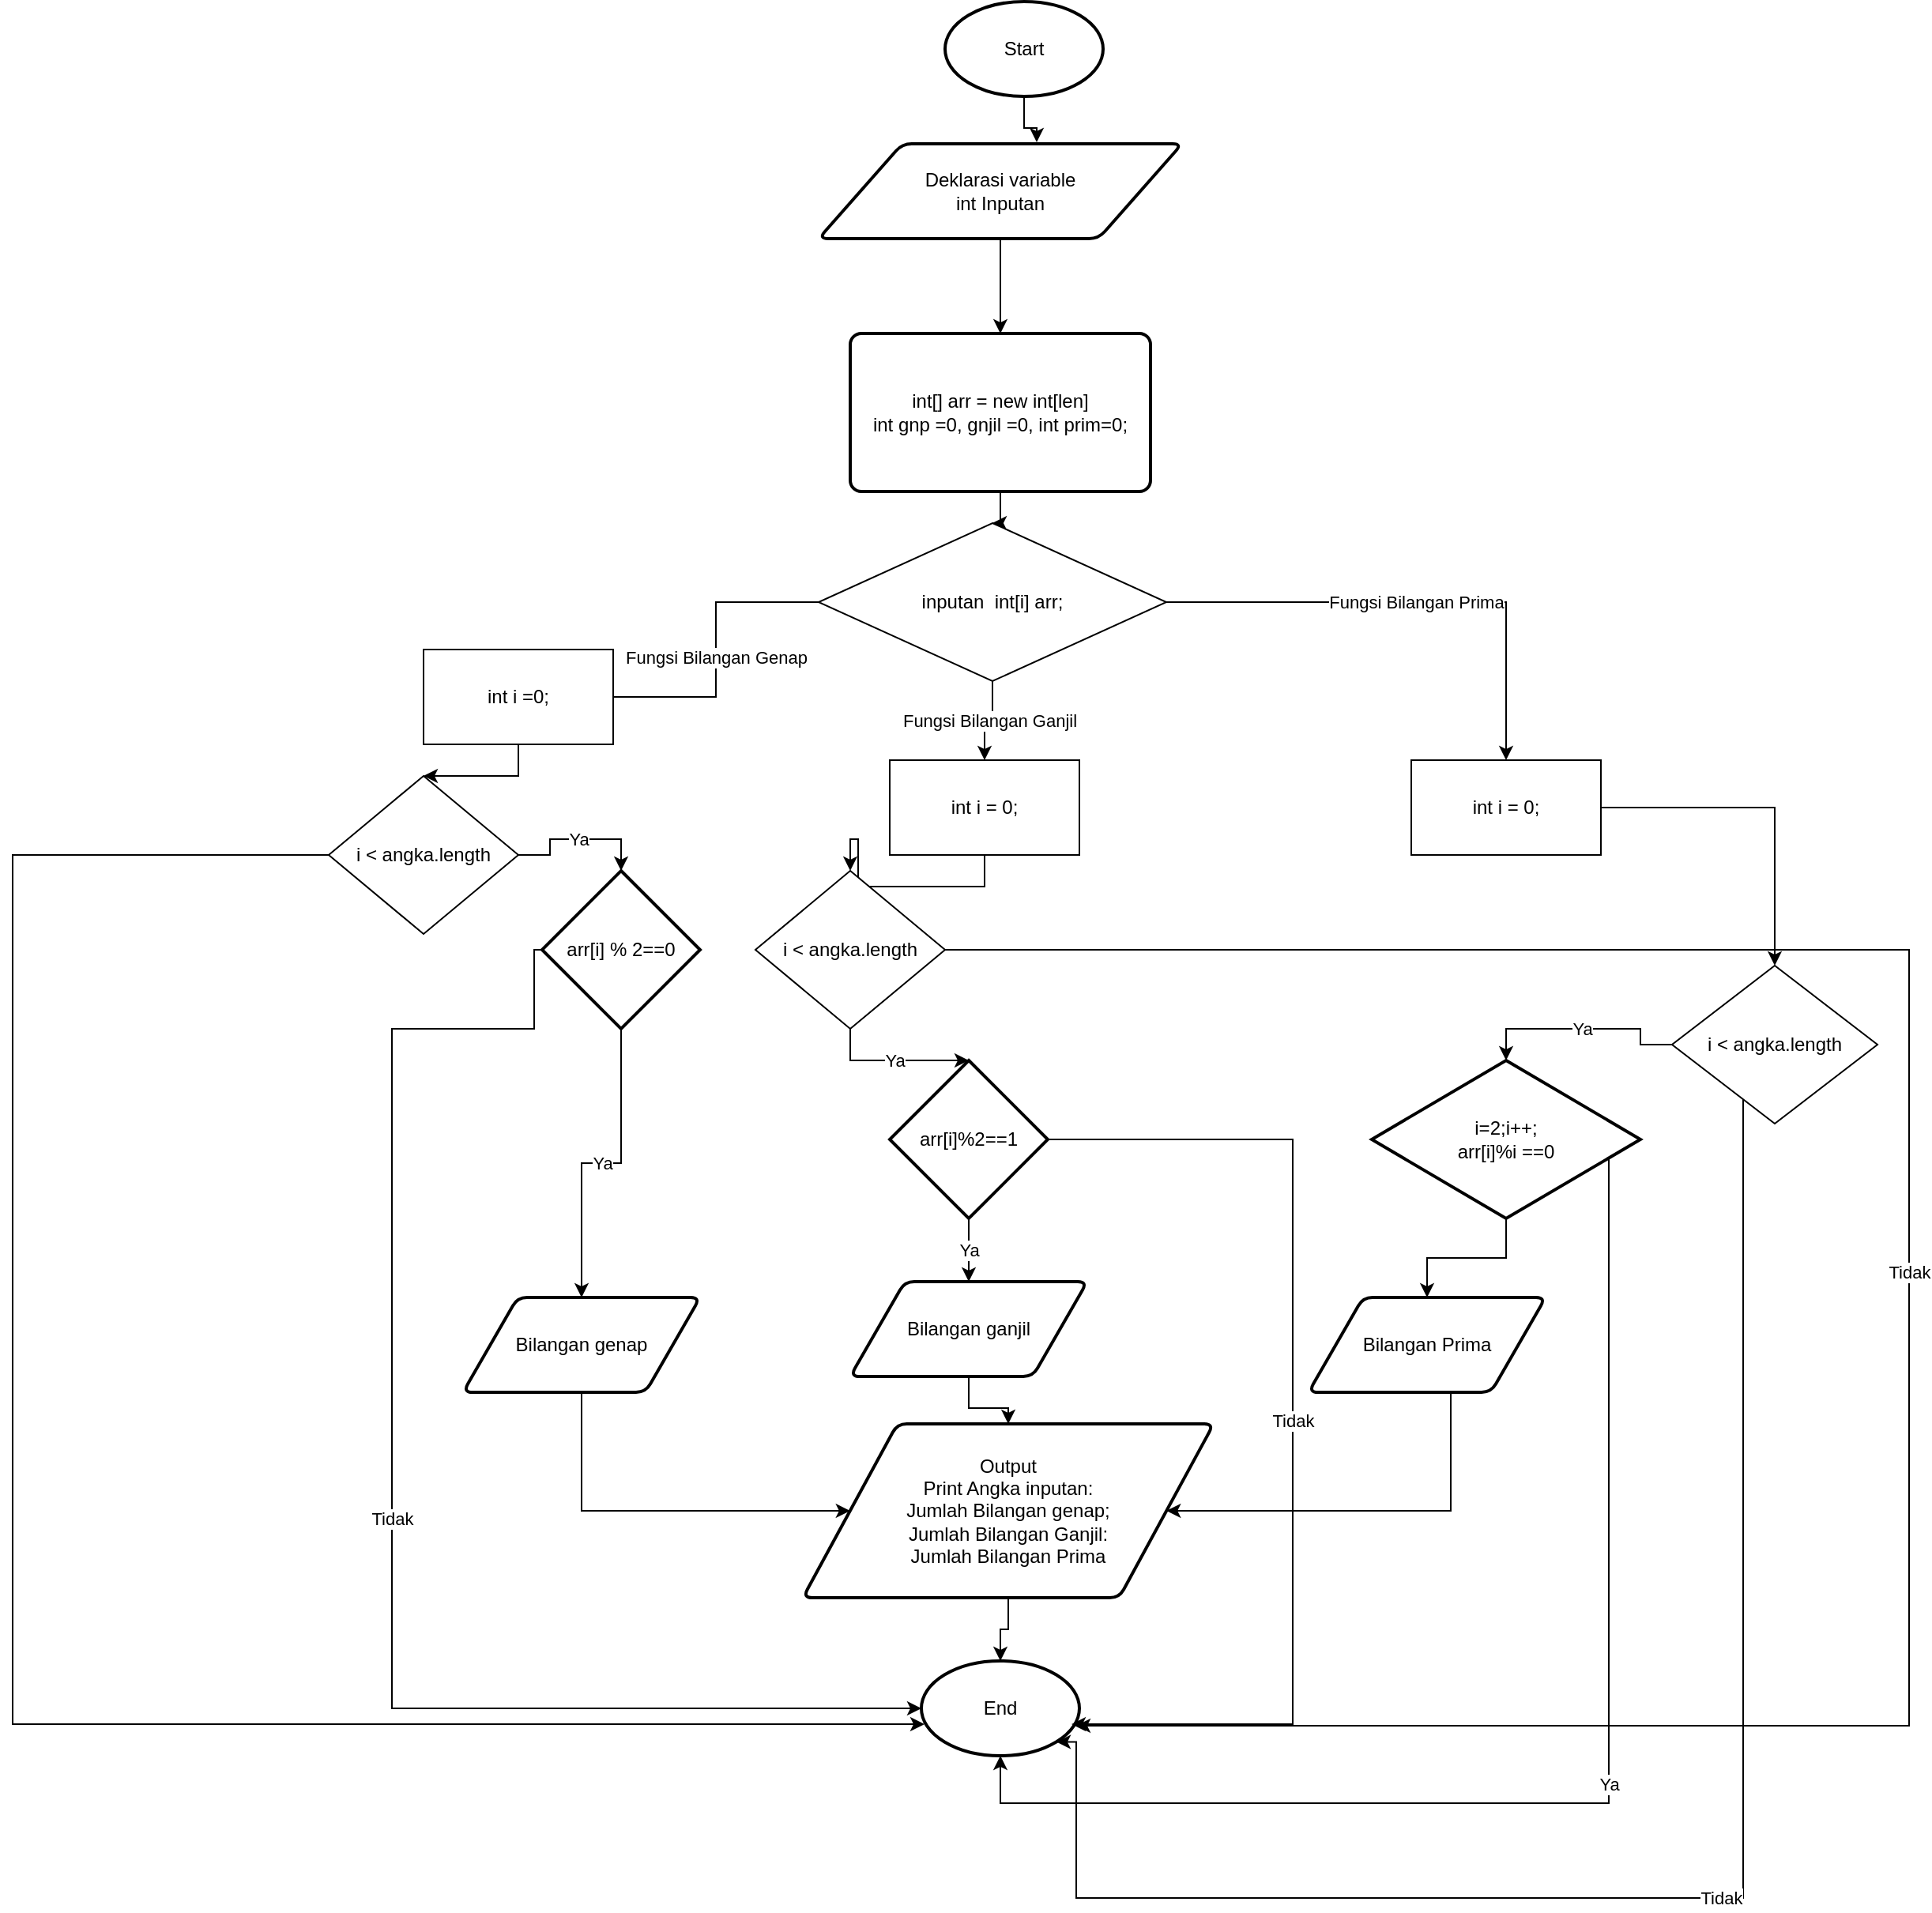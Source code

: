 <mxfile version="13.11.0" type="github"><diagram id="iIfN0pK44rrpGtUrSDFx" name="Page-1"><mxGraphModel dx="2401" dy="1845" grid="1" gridSize="10" guides="1" tooltips="1" connect="1" arrows="1" fold="1" page="1" pageScale="1" pageWidth="850" pageHeight="1100" math="0" shadow="0"><root><mxCell id="0"/><mxCell id="1" parent="0"/><mxCell id="WirGrbElQbK70aIkAvYf-43" style="edgeStyle=orthogonalEdgeStyle;rounded=0;orthogonalLoop=1;jettySize=auto;html=1;" parent="1" source="WirGrbElQbK70aIkAvYf-2" target="WirGrbElQbK70aIkAvYf-42" edge="1"><mxGeometry relative="1" as="geometry"/></mxCell><mxCell id="WirGrbElQbK70aIkAvYf-2" value="Deklarasi variable&lt;br&gt;int Inputan" style="shape=parallelogram;html=1;strokeWidth=2;perimeter=parallelogramPerimeter;whiteSpace=wrap;rounded=1;arcSize=12;size=0.23;" parent="1" vertex="1"><mxGeometry x="290" y="-80" width="230" height="60" as="geometry"/></mxCell><mxCell id="WirGrbElQbK70aIkAvYf-25" style="edgeStyle=orthogonalEdgeStyle;rounded=0;orthogonalLoop=1;jettySize=auto;html=1;" parent="1" source="WirGrbElQbK70aIkAvYf-7" target="WirGrbElQbK70aIkAvYf-9" edge="1"><mxGeometry relative="1" as="geometry"/></mxCell><mxCell id="WirGrbElQbK70aIkAvYf-7" value="Output&lt;br&gt;Print Angka inputan:&lt;br&gt;Jumlah Bilangan genap;&lt;br&gt;Jumlah Bilangan Ganjil:&lt;br&gt;Jumlah Bilangan Prima" style="shape=parallelogram;html=1;strokeWidth=2;perimeter=parallelogramPerimeter;whiteSpace=wrap;rounded=1;arcSize=12;size=0.23;" parent="1" vertex="1"><mxGeometry x="280" y="730" width="260" height="110" as="geometry"/></mxCell><mxCell id="WirGrbElQbK70aIkAvYf-33" style="edgeStyle=orthogonalEdgeStyle;rounded=0;orthogonalLoop=1;jettySize=auto;html=1;entryX=0.6;entryY=-0.017;entryDx=0;entryDy=0;entryPerimeter=0;" parent="1" source="WirGrbElQbK70aIkAvYf-8" target="WirGrbElQbK70aIkAvYf-2" edge="1"><mxGeometry relative="1" as="geometry"/></mxCell><mxCell id="WirGrbElQbK70aIkAvYf-8" value="Start" style="strokeWidth=2;html=1;shape=mxgraph.flowchart.start_1;whiteSpace=wrap;" parent="1" vertex="1"><mxGeometry x="370" y="-170" width="100" height="60" as="geometry"/></mxCell><mxCell id="WirGrbElQbK70aIkAvYf-9" value="End" style="strokeWidth=2;html=1;shape=mxgraph.flowchart.start_1;whiteSpace=wrap;" parent="1" vertex="1"><mxGeometry x="355" y="880" width="100" height="60" as="geometry"/></mxCell><mxCell id="WirGrbElQbK70aIkAvYf-13" value="Ya" style="edgeStyle=orthogonalEdgeStyle;rounded=0;orthogonalLoop=1;jettySize=auto;html=1;" parent="1" source="WirGrbElQbK70aIkAvYf-11" target="WirGrbElQbK70aIkAvYf-12" edge="1"><mxGeometry relative="1" as="geometry"/></mxCell><mxCell id="WirGrbElQbK70aIkAvYf-14" value="Tidak" style="edgeStyle=orthogonalEdgeStyle;rounded=0;orthogonalLoop=1;jettySize=auto;html=1;entryX=0;entryY=0.5;entryDx=0;entryDy=0;entryPerimeter=0;exitX=0;exitY=0.5;exitDx=0;exitDy=0;exitPerimeter=0;" parent="1" source="WirGrbElQbK70aIkAvYf-11" target="WirGrbElQbK70aIkAvYf-9" edge="1"><mxGeometry relative="1" as="geometry"><Array as="points"><mxPoint x="110" y="480"/><mxPoint x="20" y="480"/><mxPoint x="20" y="910"/></Array></mxGeometry></mxCell><mxCell id="WirGrbElQbK70aIkAvYf-11" value="arr[i] % 2==0" style="strokeWidth=2;html=1;shape=mxgraph.flowchart.decision;whiteSpace=wrap;" parent="1" vertex="1"><mxGeometry x="115" y="380" width="100" height="100" as="geometry"/></mxCell><mxCell id="WirGrbElQbK70aIkAvYf-26" style="edgeStyle=orthogonalEdgeStyle;rounded=0;orthogonalLoop=1;jettySize=auto;html=1;entryX=0;entryY=0.5;entryDx=0;entryDy=0;" parent="1" source="WirGrbElQbK70aIkAvYf-12" target="WirGrbElQbK70aIkAvYf-7" edge="1"><mxGeometry relative="1" as="geometry"><Array as="points"><mxPoint x="140" y="785"/></Array></mxGeometry></mxCell><mxCell id="WirGrbElQbK70aIkAvYf-12" value="Bilangan genap" style="shape=parallelogram;html=1;strokeWidth=2;perimeter=parallelogramPerimeter;whiteSpace=wrap;rounded=1;arcSize=12;size=0.23;" parent="1" vertex="1"><mxGeometry x="65" y="650" width="150" height="60" as="geometry"/></mxCell><mxCell id="WirGrbElQbK70aIkAvYf-22" value="Ya" style="edgeStyle=orthogonalEdgeStyle;rounded=0;orthogonalLoop=1;jettySize=auto;html=1;entryX=0.5;entryY=0;entryDx=0;entryDy=0;" parent="1" source="WirGrbElQbK70aIkAvYf-19" target="WirGrbElQbK70aIkAvYf-20" edge="1"><mxGeometry relative="1" as="geometry"/></mxCell><mxCell id="WirGrbElQbK70aIkAvYf-23" value="Tidak" style="edgeStyle=orthogonalEdgeStyle;rounded=0;orthogonalLoop=1;jettySize=auto;html=1;entryX=0.95;entryY=0.667;entryDx=0;entryDy=0;entryPerimeter=0;" parent="1" source="WirGrbElQbK70aIkAvYf-19" target="WirGrbElQbK70aIkAvYf-9" edge="1"><mxGeometry relative="1" as="geometry"><Array as="points"><mxPoint x="590" y="550"/><mxPoint x="590" y="920"/></Array></mxGeometry></mxCell><mxCell id="WirGrbElQbK70aIkAvYf-19" value="arr[i]%2==1" style="strokeWidth=2;html=1;shape=mxgraph.flowchart.decision;whiteSpace=wrap;" parent="1" vertex="1"><mxGeometry x="335" y="500" width="100" height="100" as="geometry"/></mxCell><mxCell id="WirGrbElQbK70aIkAvYf-24" style="edgeStyle=orthogonalEdgeStyle;rounded=0;orthogonalLoop=1;jettySize=auto;html=1;" parent="1" source="WirGrbElQbK70aIkAvYf-20" target="WirGrbElQbK70aIkAvYf-7" edge="1"><mxGeometry relative="1" as="geometry"/></mxCell><mxCell id="WirGrbElQbK70aIkAvYf-20" value="Bilangan ganjil" style="shape=parallelogram;html=1;strokeWidth=2;perimeter=parallelogramPerimeter;whiteSpace=wrap;rounded=1;arcSize=12;size=0.23;" parent="1" vertex="1"><mxGeometry x="310" y="640" width="150" height="60" as="geometry"/></mxCell><mxCell id="WirGrbElQbK70aIkAvYf-31" value="Ya" style="edgeStyle=orthogonalEdgeStyle;rounded=0;orthogonalLoop=1;jettySize=auto;html=1;exitX=1;exitY=0.5;exitDx=0;exitDy=0;exitPerimeter=0;" parent="1" source="WirGrbElQbK70aIkAvYf-29" target="WirGrbElQbK70aIkAvYf-9" edge="1"><mxGeometry relative="1" as="geometry"><Array as="points"><mxPoint x="790" y="550"/><mxPoint x="790" y="970"/><mxPoint x="405" y="970"/></Array></mxGeometry></mxCell><mxCell id="WirGrbElQbK70aIkAvYf-38" style="edgeStyle=orthogonalEdgeStyle;rounded=0;orthogonalLoop=1;jettySize=auto;html=1;" parent="1" source="WirGrbElQbK70aIkAvYf-29" target="WirGrbElQbK70aIkAvYf-37" edge="1"><mxGeometry relative="1" as="geometry"/></mxCell><mxCell id="WirGrbElQbK70aIkAvYf-29" value="i=2;i++;&lt;br&gt;arr[i]%i ==0" style="strokeWidth=2;html=1;shape=mxgraph.flowchart.decision;whiteSpace=wrap;" parent="1" vertex="1"><mxGeometry x="640" y="500" width="170" height="100" as="geometry"/></mxCell><mxCell id="WirGrbElQbK70aIkAvYf-39" style="edgeStyle=orthogonalEdgeStyle;rounded=0;orthogonalLoop=1;jettySize=auto;html=1;" parent="1" source="WirGrbElQbK70aIkAvYf-37" target="WirGrbElQbK70aIkAvYf-7" edge="1"><mxGeometry relative="1" as="geometry"><Array as="points"><mxPoint x="690" y="785"/></Array></mxGeometry></mxCell><mxCell id="WirGrbElQbK70aIkAvYf-37" value="Bilangan Prima" style="shape=parallelogram;html=1;strokeWidth=2;perimeter=parallelogramPerimeter;whiteSpace=wrap;rounded=1;arcSize=12;size=0.23;" parent="1" vertex="1"><mxGeometry x="600" y="650" width="150" height="60" as="geometry"/></mxCell><mxCell id="WirGrbElQbK70aIkAvYf-50" style="edgeStyle=orthogonalEdgeStyle;rounded=0;orthogonalLoop=1;jettySize=auto;html=1;entryX=0.5;entryY=0;entryDx=0;entryDy=0;" parent="1" source="WirGrbElQbK70aIkAvYf-42" target="bS4KekVg6z9fbiDRGn-E-1" edge="1"><mxGeometry relative="1" as="geometry"><mxPoint x="375" y="380" as="targetPoint"/></mxGeometry></mxCell><mxCell id="WirGrbElQbK70aIkAvYf-42" value="&lt;div&gt;int[] arr = new int[len]&lt;/div&gt;&lt;div&gt;int gnp =0, gnjil =0, int prim=0;&lt;br&gt;&lt;/div&gt;" style="rounded=1;whiteSpace=wrap;html=1;absoluteArcSize=1;arcSize=14;strokeWidth=2;" parent="1" vertex="1"><mxGeometry x="310" y="40" width="190" height="100" as="geometry"/></mxCell><mxCell id="WirGrbElQbK70aIkAvYf-51" value="Fungsi Bilangan Prima" style="edgeStyle=orthogonalEdgeStyle;rounded=0;orthogonalLoop=1;jettySize=auto;html=1;entryX=0.5;entryY=0;entryDx=0;entryDy=0;exitX=1;exitY=0.5;exitDx=0;exitDy=0;" parent="1" source="bS4KekVg6z9fbiDRGn-E-1" target="bS4KekVg6z9fbiDRGn-E-12" edge="1"><mxGeometry relative="1" as="geometry"><mxPoint x="421.2" y="410" as="sourcePoint"/></mxGeometry></mxCell><mxCell id="WirGrbElQbK70aIkAvYf-52" value="Fungsi Bilangan Ganjil" style="edgeStyle=orthogonalEdgeStyle;rounded=0;orthogonalLoop=1;jettySize=auto;html=1;exitX=0.5;exitY=1;exitDx=0;exitDy=0;" parent="1" source="bS4KekVg6z9fbiDRGn-E-1" target="bS4KekVg6z9fbiDRGn-E-4" edge="1"><mxGeometry relative="1" as="geometry"><mxPoint x="375" y="440" as="sourcePoint"/></mxGeometry></mxCell><mxCell id="WirGrbElQbK70aIkAvYf-53" value="Fungsi Bilangan Genap" style="edgeStyle=orthogonalEdgeStyle;rounded=0;orthogonalLoop=1;jettySize=auto;html=1;entryX=0.917;entryY=0.5;entryDx=0;entryDy=0;entryPerimeter=0;" parent="1" source="bS4KekVg6z9fbiDRGn-E-1" target="bS4KekVg6z9fbiDRGn-E-2" edge="1"><mxGeometry relative="1" as="geometry"><mxPoint x="329" y="420" as="sourcePoint"/></mxGeometry></mxCell><mxCell id="bS4KekVg6z9fbiDRGn-E-1" value="inputan&amp;nbsp; int[i] arr;" style="rhombus;whiteSpace=wrap;html=1;" parent="1" vertex="1"><mxGeometry x="290" y="160" width="220" height="100" as="geometry"/></mxCell><mxCell id="bS4KekVg6z9fbiDRGn-E-5" style="edgeStyle=orthogonalEdgeStyle;rounded=0;orthogonalLoop=1;jettySize=auto;html=1;" parent="1" source="bS4KekVg6z9fbiDRGn-E-2" target="bS4KekVg6z9fbiDRGn-E-3" edge="1"><mxGeometry relative="1" as="geometry"/></mxCell><mxCell id="bS4KekVg6z9fbiDRGn-E-2" value="int i =0;" style="rounded=0;whiteSpace=wrap;html=1;" parent="1" vertex="1"><mxGeometry x="40" y="240" width="120" height="60" as="geometry"/></mxCell><mxCell id="bS4KekVg6z9fbiDRGn-E-6" value="Ya" style="edgeStyle=orthogonalEdgeStyle;rounded=0;orthogonalLoop=1;jettySize=auto;html=1;entryX=0.5;entryY=0;entryDx=0;entryDy=0;entryPerimeter=0;" parent="1" source="bS4KekVg6z9fbiDRGn-E-3" target="WirGrbElQbK70aIkAvYf-11" edge="1"><mxGeometry relative="1" as="geometry"/></mxCell><mxCell id="bS4KekVg6z9fbiDRGn-E-7" style="edgeStyle=orthogonalEdgeStyle;rounded=0;orthogonalLoop=1;jettySize=auto;html=1;entryX=0.02;entryY=0.667;entryDx=0;entryDy=0;entryPerimeter=0;" parent="1" source="bS4KekVg6z9fbiDRGn-E-3" target="WirGrbElQbK70aIkAvYf-9" edge="1"><mxGeometry relative="1" as="geometry"><Array as="points"><mxPoint x="-220" y="370"/><mxPoint x="-220" y="920"/></Array></mxGeometry></mxCell><mxCell id="bS4KekVg6z9fbiDRGn-E-3" value="i &amp;lt; angka.length" style="rhombus;whiteSpace=wrap;html=1;" parent="1" vertex="1"><mxGeometry x="-20" y="320" width="120" height="100" as="geometry"/></mxCell><mxCell id="bS4KekVg6z9fbiDRGn-E-9" style="edgeStyle=orthogonalEdgeStyle;rounded=0;orthogonalLoop=1;jettySize=auto;html=1;" parent="1" source="bS4KekVg6z9fbiDRGn-E-4" target="bS4KekVg6z9fbiDRGn-E-8" edge="1"><mxGeometry relative="1" as="geometry"/></mxCell><mxCell id="bS4KekVg6z9fbiDRGn-E-4" value="int i = 0;" style="rounded=0;whiteSpace=wrap;html=1;" parent="1" vertex="1"><mxGeometry x="335" y="310" width="120" height="60" as="geometry"/></mxCell><mxCell id="bS4KekVg6z9fbiDRGn-E-10" value="Ya" style="edgeStyle=orthogonalEdgeStyle;rounded=0;orthogonalLoop=1;jettySize=auto;html=1;entryX=0.5;entryY=0;entryDx=0;entryDy=0;entryPerimeter=0;" parent="1" source="bS4KekVg6z9fbiDRGn-E-8" target="WirGrbElQbK70aIkAvYf-19" edge="1"><mxGeometry relative="1" as="geometry"/></mxCell><mxCell id="bS4KekVg6z9fbiDRGn-E-11" value="Tidak" style="edgeStyle=orthogonalEdgeStyle;rounded=0;orthogonalLoop=1;jettySize=auto;html=1;entryX=0.98;entryY=0.683;entryDx=0;entryDy=0;entryPerimeter=0;" parent="1" source="bS4KekVg6z9fbiDRGn-E-8" target="WirGrbElQbK70aIkAvYf-9" edge="1"><mxGeometry relative="1" as="geometry"><Array as="points"><mxPoint x="980" y="430"/><mxPoint x="980" y="921"/></Array></mxGeometry></mxCell><mxCell id="bS4KekVg6z9fbiDRGn-E-8" value="i &amp;lt; angka.length" style="rhombus;whiteSpace=wrap;html=1;" parent="1" vertex="1"><mxGeometry x="250" y="380" width="120" height="100" as="geometry"/></mxCell><mxCell id="bS4KekVg6z9fbiDRGn-E-14" style="edgeStyle=orthogonalEdgeStyle;rounded=0;orthogonalLoop=1;jettySize=auto;html=1;entryX=0.5;entryY=0;entryDx=0;entryDy=0;" parent="1" source="bS4KekVg6z9fbiDRGn-E-12" target="bS4KekVg6z9fbiDRGn-E-13" edge="1"><mxGeometry relative="1" as="geometry"/></mxCell><mxCell id="bS4KekVg6z9fbiDRGn-E-12" value="int i = 0;" style="rounded=0;whiteSpace=wrap;html=1;" parent="1" vertex="1"><mxGeometry x="665" y="310" width="120" height="60" as="geometry"/></mxCell><mxCell id="bS4KekVg6z9fbiDRGn-E-15" value="Ya" style="edgeStyle=orthogonalEdgeStyle;rounded=0;orthogonalLoop=1;jettySize=auto;html=1;entryX=0.5;entryY=0;entryDx=0;entryDy=0;entryPerimeter=0;" parent="1" source="bS4KekVg6z9fbiDRGn-E-13" target="WirGrbElQbK70aIkAvYf-29" edge="1"><mxGeometry relative="1" as="geometry"/></mxCell><mxCell id="bS4KekVg6z9fbiDRGn-E-16" value="Tidak" style="edgeStyle=orthogonalEdgeStyle;rounded=0;orthogonalLoop=1;jettySize=auto;html=1;entryX=0.855;entryY=0.855;entryDx=0;entryDy=0;entryPerimeter=0;" parent="1" source="bS4KekVg6z9fbiDRGn-E-13" target="WirGrbElQbK70aIkAvYf-9" edge="1"><mxGeometry relative="1" as="geometry"><Array as="points"><mxPoint x="875" y="1030"/><mxPoint x="453" y="1030"/><mxPoint x="453" y="931"/></Array></mxGeometry></mxCell><mxCell id="bS4KekVg6z9fbiDRGn-E-13" value="i &amp;lt; angka.length" style="rhombus;whiteSpace=wrap;html=1;" parent="1" vertex="1"><mxGeometry x="830" y="440" width="130" height="100" as="geometry"/></mxCell></root></mxGraphModel></diagram></mxfile>